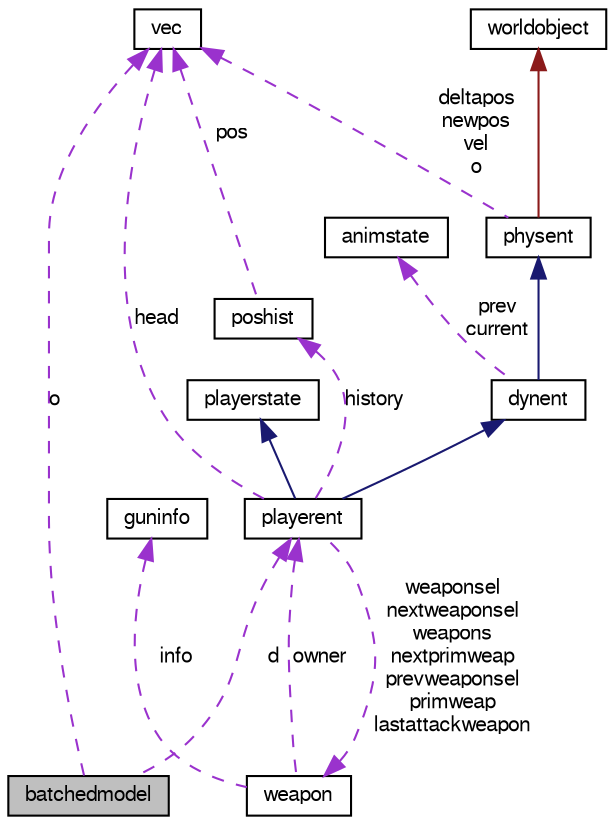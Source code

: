 digraph G
{
  edge [fontname="FreeSans",fontsize="10",labelfontname="FreeSans",labelfontsize="10"];
  node [fontname="FreeSans",fontsize="10",shape=record];
  Node1 [label="batchedmodel",height=0.2,width=0.4,color="black", fillcolor="grey75", style="filled" fontcolor="black"];
  Node2 -> Node1 [dir=back,color="darkorchid3",fontsize="10",style="dashed",label="d",fontname="FreeSans"];
  Node2 [label="playerent",height=0.2,width=0.4,color="black", fillcolor="white", style="filled",URL="$classplayerent.html"];
  Node3 -> Node2 [dir=back,color="midnightblue",fontsize="10",style="solid",fontname="FreeSans"];
  Node3 [label="dynent",height=0.2,width=0.4,color="black", fillcolor="white", style="filled",URL="$classdynent.html"];
  Node4 -> Node3 [dir=back,color="midnightblue",fontsize="10",style="solid",fontname="FreeSans"];
  Node4 [label="physent",height=0.2,width=0.4,color="black", fillcolor="white", style="filled",URL="$classphysent.html"];
  Node5 -> Node4 [dir=back,color="firebrick4",fontsize="10",style="solid",fontname="FreeSans"];
  Node5 [label="worldobject",height=0.2,width=0.4,color="black", fillcolor="white", style="filled",URL="$classworldobject.html"];
  Node6 -> Node4 [dir=back,color="darkorchid3",fontsize="10",style="dashed",label="deltapos\nnewpos\nvel\no",fontname="FreeSans"];
  Node6 [label="vec",height=0.2,width=0.4,color="black", fillcolor="white", style="filled",URL="$structvec.html"];
  Node7 -> Node3 [dir=back,color="darkorchid3",fontsize="10",style="dashed",label="prev\ncurrent",fontname="FreeSans"];
  Node7 [label="animstate",height=0.2,width=0.4,color="black", fillcolor="white", style="filled",URL="$structanimstate.html"];
  Node8 -> Node2 [dir=back,color="midnightblue",fontsize="10",style="solid",fontname="FreeSans"];
  Node8 [label="playerstate",height=0.2,width=0.4,color="black", fillcolor="white", style="filled",URL="$classplayerstate.html"];
  Node9 -> Node2 [dir=back,color="darkorchid3",fontsize="10",style="dashed",label="history",fontname="FreeSans"];
  Node9 [label="poshist",height=0.2,width=0.4,color="black", fillcolor="white", style="filled",URL="$structposhist.html"];
  Node6 -> Node9 [dir=back,color="darkorchid3",fontsize="10",style="dashed",label="pos",fontname="FreeSans"];
  Node10 -> Node2 [dir=back,color="darkorchid3",fontsize="10",style="dashed",label="weaponsel\nnextweaponsel\nweapons\nnextprimweap\nprevweaponsel\nprimweap\nlastattackweapon",fontname="FreeSans"];
  Node10 [label="weapon",height=0.2,width=0.4,color="black", fillcolor="white", style="filled",URL="$structweapon.html"];
  Node2 -> Node10 [dir=back,color="darkorchid3",fontsize="10",style="dashed",label="owner",fontname="FreeSans"];
  Node11 -> Node10 [dir=back,color="darkorchid3",fontsize="10",style="dashed",label="info",fontname="FreeSans"];
  Node11 [label="guninfo",height=0.2,width=0.4,color="black", fillcolor="white", style="filled",URL="$structguninfo.html"];
  Node6 -> Node2 [dir=back,color="darkorchid3",fontsize="10",style="dashed",label="head",fontname="FreeSans"];
  Node6 -> Node1 [dir=back,color="darkorchid3",fontsize="10",style="dashed",label="o",fontname="FreeSans"];
}
